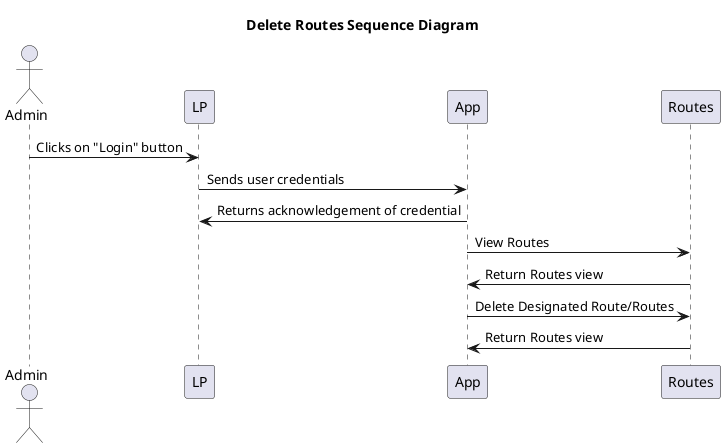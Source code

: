 @startuml Routes

title Delete Routes Sequence Diagram
actor Admin
Admin -> LP: Clicks on "Login" button
LP -> App: Sends user credentials
App -> LP: Returns acknowledgement of credential
participant "Routes" as Routes

App -> Routes: View Routes
Routes -> App: Return Routes view

App -> Routes: Delete Designated Route/Routes
Routes -> App: Return Routes view

@enduml